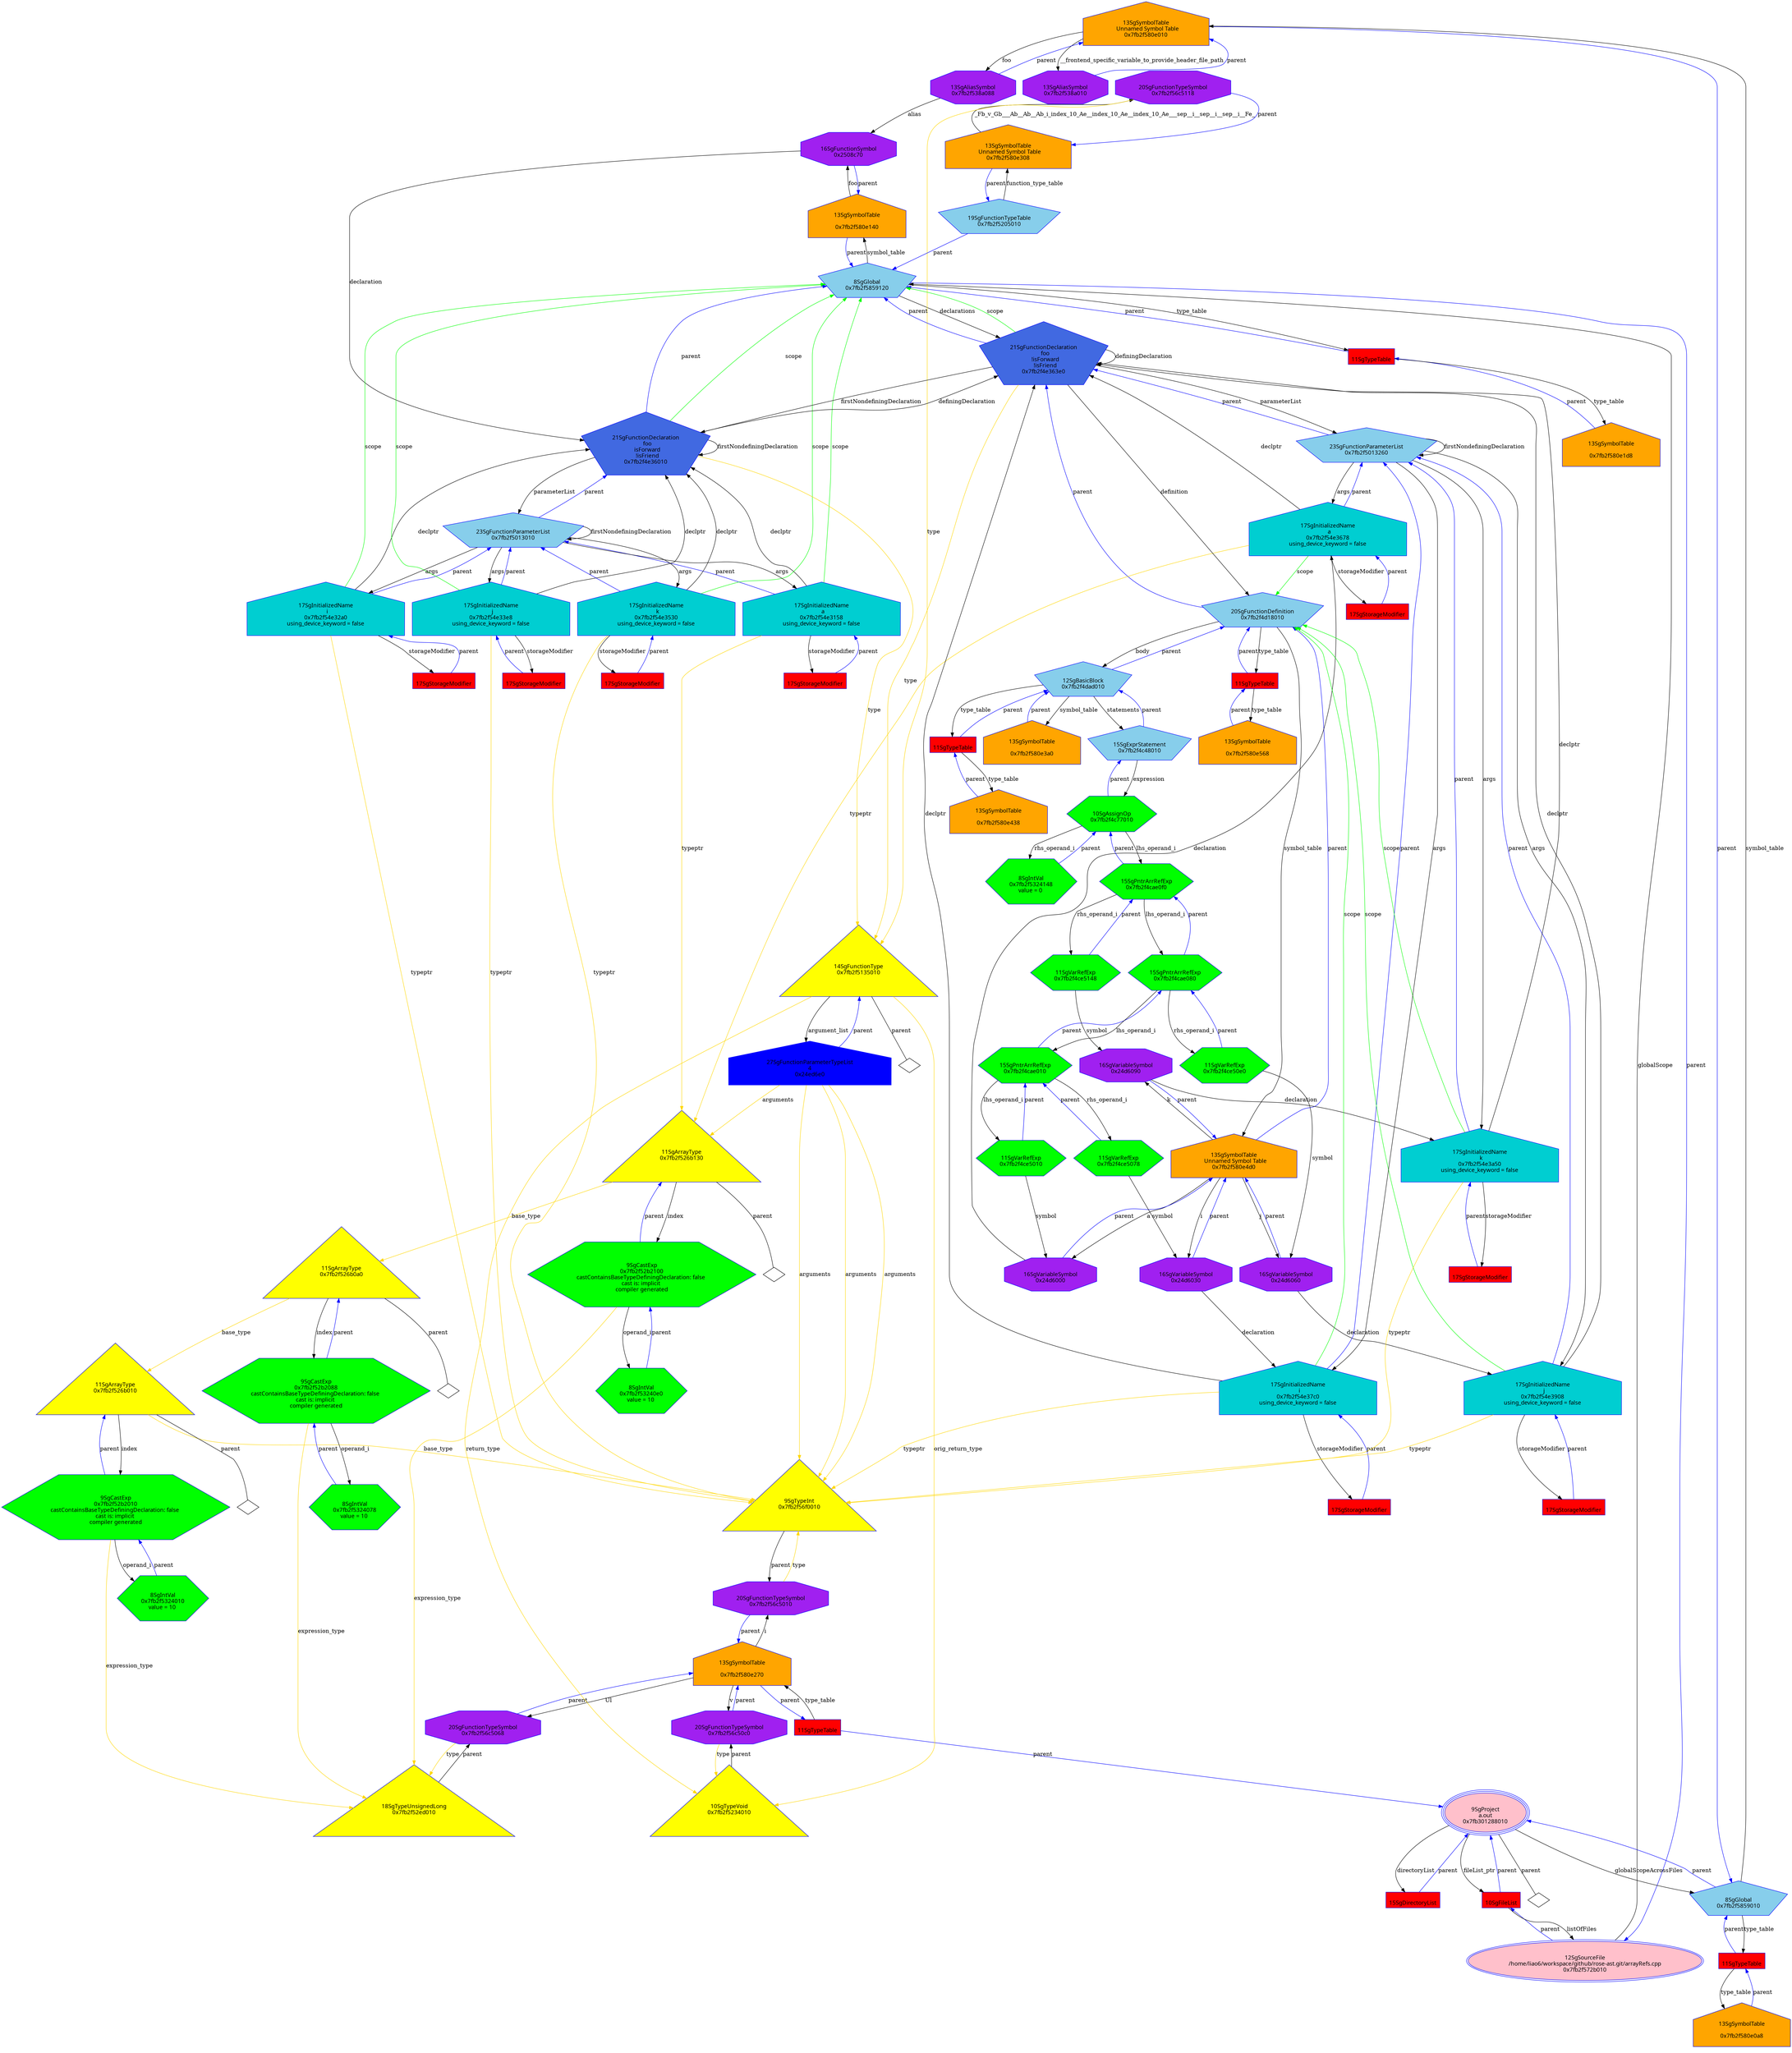 digraph "GarrayRefs.cpp_WholeAST.dot" {
"0x7fb2f580e010"[label="\n13SgSymbolTable\n  Unnamed Symbol Table\n  0x7fb2f580e010  " shape=house,regular=0,URL="\N",tooltip="more info at \N",sides=5,peripheries=1,color="blue",fillcolor=orange,fontname="7x13bold",fontcolor=black,style=filled];
"0x7fb2f580e010" -> "0x7fb2f538a088"[label="foo" dir=forward ];
"0x7fb2f580e010" -> "0x7fb2f538a010"[label="__frontend_specific_variable_to_provide_header_file_path" dir=forward ];
"0x7fb2f580e010" -> "0x7fb2f5859010"[label="parent" color="blue" dir=forward ];
"0x7fb2f580e0a8"[label="\n13SgSymbolTable\n  \n  0x7fb2f580e0a8  " shape=house,regular=0,URL="\N",tooltip="more info at \N",sides=5,peripheries=1,color="blue",fillcolor=orange,fontname="7x13bold",fontcolor=black,style=filled];
"0x7fb2f580e0a8" -> "0x24161e0"[label="parent" color="blue" dir=forward ];
"0x7fb2f580e140"[label="\n13SgSymbolTable\n  \n  0x7fb2f580e140  " shape=house,regular=0,URL="\N",tooltip="more info at \N",sides=5,peripheries=1,color="blue",fillcolor=orange,fontname="7x13bold",fontcolor=black,style=filled];
"0x7fb2f580e140" -> "0x2508c70"[label="foo" dir=forward ];
"0x7fb2f580e140" -> "0x7fb2f5859120"[label="parent" color="blue" dir=forward ];
"0x7fb2f580e1d8"[label="\n13SgSymbolTable\n  \n  0x7fb2f580e1d8  " shape=house,regular=0,URL="\N",tooltip="more info at \N",sides=5,peripheries=1,color="blue",fillcolor=orange,fontname="7x13bold",fontcolor=black,style=filled];
"0x7fb2f580e1d8" -> "0x2416208"[label="parent" color="blue" dir=forward ];
"0x7fb2f580e270"[label="\n13SgSymbolTable\n  \n  0x7fb2f580e270  " shape=house,regular=0,URL="\N",tooltip="more info at \N",sides=5,peripheries=1,color="blue",fillcolor=orange,fontname="7x13bold",fontcolor=black,style=filled];
"0x7fb2f580e270" -> "0x7fb2f56c50c0"[label="v" dir=forward ];
"0x7fb2f580e270" -> "0x7fb2f56c5068"[label="Ul" dir=forward ];
"0x7fb2f580e270" -> "0x7fb2f56c5010"[label="i" dir=forward ];
"0x7fb2f580e270" -> "0x2416230"[label="parent" color="blue" dir=forward ];
"0x7fb2f580e308"[label="\n13SgSymbolTable\n  Unnamed Symbol Table\n  0x7fb2f580e308  " shape=house,regular=0,URL="\N",tooltip="more info at \N",sides=5,peripheries=1,color="blue",fillcolor=orange,fontname="7x13bold",fontcolor=black,style=filled];
"0x7fb2f580e308" -> "0x7fb2f56c5118"[label="_Fb_v_Gb___Ab__Ab__Ab_i_index_10_Ae__index_10_Ae__index_10_Ae___sep__i__sep__i__sep__i__Fe_" dir=forward ];
"0x7fb2f580e308" -> "0x7fb2f5205010"[label="parent" color="blue" dir=forward ];
"0x7fb2f580e3a0"[label="\n13SgSymbolTable\n  \n  0x7fb2f580e3a0  " shape=house,regular=0,URL="\N",tooltip="more info at \N",sides=5,peripheries=1,color="blue",fillcolor=orange,fontname="7x13bold",fontcolor=black,style=filled];
"0x7fb2f580e3a0" -> "0x7fb2f4dad010"[label="parent" color="blue" dir=forward ];
"0x7fb2f580e438"[label="\n13SgSymbolTable\n  \n  0x7fb2f580e438  " shape=house,regular=0,URL="\N",tooltip="more info at \N",sides=5,peripheries=1,color="blue",fillcolor=orange,fontname="7x13bold",fontcolor=black,style=filled];
"0x7fb2f580e438" -> "0x2416258"[label="parent" color="blue" dir=forward ];
"0x7fb2f580e4d0"[label="\n13SgSymbolTable\n  Unnamed Symbol Table\n  0x7fb2f580e4d0  " shape=house,regular=0,URL="\N",tooltip="more info at \N",sides=5,peripheries=1,color="blue",fillcolor=orange,fontname="7x13bold",fontcolor=black,style=filled];
"0x7fb2f580e4d0" -> "0x24d6090"[label="k" dir=forward ];
"0x7fb2f580e4d0" -> "0x24d6060"[label="j" dir=forward ];
"0x7fb2f580e4d0" -> "0x24d6030"[label="i" dir=forward ];
"0x7fb2f580e4d0" -> "0x24d6000"[label="a" dir=forward ];
"0x7fb2f580e4d0" -> "0x7fb2f4d18010"[label="parent" color="blue" dir=forward ];
"0x7fb2f580e568"[label="\n13SgSymbolTable\n  \n  0x7fb2f580e568  " shape=house,regular=0,URL="\N",tooltip="more info at \N",sides=5,peripheries=1,color="blue",fillcolor=orange,fontname="7x13bold",fontcolor=black,style=filled];
"0x7fb2f580e568" -> "0x2416280"[label="parent" color="blue" dir=forward ];
"0x24c2768"[label="\n17SgStorageModifier" shape=polygon,regular=0,URL="\N",tooltip="more info at \N",sides=4,peripheries=1,color="blue",fillcolor=red,fontname="7x13bold",fontcolor=black,style=filled];
"0x24c2768" -> "0x7fb2f54e3158"[label="parent" color="blue" dir=forward ];
"0x24c2790"[label="\n17SgStorageModifier" shape=polygon,regular=0,URL="\N",tooltip="more info at \N",sides=4,peripheries=1,color="blue",fillcolor=red,fontname="7x13bold",fontcolor=black,style=filled];
"0x24c2790" -> "0x7fb2f54e32a0"[label="parent" color="blue" dir=forward ];
"0x24c27b8"[label="\n17SgStorageModifier" shape=polygon,regular=0,URL="\N",tooltip="more info at \N",sides=4,peripheries=1,color="blue",fillcolor=red,fontname="7x13bold",fontcolor=black,style=filled];
"0x24c27b8" -> "0x7fb2f54e33e8"[label="parent" color="blue" dir=forward ];
"0x24c27e0"[label="\n17SgStorageModifier" shape=polygon,regular=0,URL="\N",tooltip="more info at \N",sides=4,peripheries=1,color="blue",fillcolor=red,fontname="7x13bold",fontcolor=black,style=filled];
"0x24c27e0" -> "0x7fb2f54e3530"[label="parent" color="blue" dir=forward ];
"0x24c2808"[label="\n17SgStorageModifier" shape=polygon,regular=0,URL="\N",tooltip="more info at \N",sides=4,peripheries=1,color="blue",fillcolor=red,fontname="7x13bold",fontcolor=black,style=filled];
"0x24c2808" -> "0x7fb2f54e3678"[label="parent" color="blue" dir=forward ];
"0x24c2830"[label="\n17SgStorageModifier" shape=polygon,regular=0,URL="\N",tooltip="more info at \N",sides=4,peripheries=1,color="blue",fillcolor=red,fontname="7x13bold",fontcolor=black,style=filled];
"0x24c2830" -> "0x7fb2f54e37c0"[label="parent" color="blue" dir=forward ];
"0x24c2858"[label="\n17SgStorageModifier" shape=polygon,regular=0,URL="\N",tooltip="more info at \N",sides=4,peripheries=1,color="blue",fillcolor=red,fontname="7x13bold",fontcolor=black,style=filled];
"0x24c2858" -> "0x7fb2f54e3908"[label="parent" color="blue" dir=forward ];
"0x24c2880"[label="\n17SgStorageModifier" shape=polygon,regular=0,URL="\N",tooltip="more info at \N",sides=4,peripheries=1,color="blue",fillcolor=red,fontname="7x13bold",fontcolor=black,style=filled];
"0x24c2880" -> "0x7fb2f54e3a50"[label="parent" color="blue" dir=forward ];
"0x7fb2f572b010"[label="\n12SgSourceFile\n  /home/liao6/workspace/github/rose-ast.git/arrayRefs.cpp  \n  0x7fb2f572b010  " shape=ellipse,regular=0,URL="\N",tooltip="more info at \N",sides=5,peripheries=2,color="blue",fillcolor=pink,fontname="7x13bold",fontcolor=black,style=filled];
"0x7fb2f572b010" -> "0x7fb2f5859120"[label="globalScope" dir=forward ];
"0x7fb2f572b010" -> "0x23db840"[label="parent" color="blue" dir=forward ];
"0x23db840"[label="\n10SgFileList" shape=polygon,regular=0,URL="\N",tooltip="more info at \N",sides=4,peripheries=1,color="blue",fillcolor=red,fontname="7x13bold",fontcolor=black,style=filled];
"0x23db840" -> "0x7fb2f572b010"[label="listOfFiles" dir=forward ];
"0x23db840" -> "0x7fb301288010"[label="parent" color="blue" dir=forward ];
"0x23fac50"[label="\n15SgDirectoryList" shape=polygon,regular=0,URL="\N",tooltip="more info at \N",sides=4,peripheries=1,color="blue",fillcolor=red,fontname="7x13bold",fontcolor=black,style=filled];
"0x23fac50" -> "0x7fb301288010"[label="parent" color="blue" dir=forward ];
"0x7fb301288010"[label="\n9SgProject\n  a.out  \n  0x7fb301288010  " shape=ellipse,regular=0,URL="\N",tooltip="more info at \N",sides=5,peripheries=3,color="blue",fillcolor=pink,fontname="7x13bold",fontcolor=black,style=filled];
"0x7fb301288010" -> "0x23db840"[label="fileList_ptr" dir=forward ];
"0x7fb301288010" -> "0x23fac50"[label="directoryList" dir=forward ];
"0x7fb301288010" -> "0x7fb2f5859010"[label="globalScopeAcrossFiles" dir=forward ];
"0x7fb301288010" -> "0x7fb301288010__parent__null"[label="parent" dir=none ];
"0x7fb301288010__parent__null"[label="" shape=diamond ];
"0x24ed6e0"[label="\n27SgFunctionParameterTypeList\n  4  \n  0x24ed6e0  " shape=house,regular=0,URL="\N",tooltip="more info at \N",sides=5,peripheries=1,color="blue",fillcolor=blue,fontname="7x13bold",fontcolor=black,style=filled];
"0x24ed6e0" -> "0x7fb2f526b130"[label="arguments" color="gold1" dir=forward ];
"0x24ed6e0" -> "0x7fb2f56f0010"[label="arguments" color="gold1" dir=forward ];
"0x24ed6e0" -> "0x7fb2f56f0010"[label="arguments" color="gold1" dir=forward ];
"0x24ed6e0" -> "0x7fb2f56f0010"[label="arguments" color="gold1" dir=forward ];
"0x24ed6e0" -> "0x7fb2f5135010"[label="parent" color="blue" dir=forward ];
"0x24161e0"[label="\n11SgTypeTable" shape=polygon,regular=0,URL="\N",tooltip="more info at \N",sides=4,peripheries=1,color="blue",fillcolor=red,fontname="7x13bold",fontcolor=black,style=filled];
"0x24161e0" -> "0x7fb2f580e0a8"[label="type_table" dir=forward ];
"0x24161e0" -> "0x7fb2f5859010"[label="parent" color="blue" dir=forward ];
"0x2416208"[label="\n11SgTypeTable" shape=polygon,regular=0,URL="\N",tooltip="more info at \N",sides=4,peripheries=1,color="blue",fillcolor=red,fontname="7x13bold",fontcolor=black,style=filled];
"0x2416208" -> "0x7fb2f580e1d8"[label="type_table" dir=forward ];
"0x2416208" -> "0x7fb2f5859120"[label="parent" color="blue" dir=forward ];
"0x2416230"[label="\n11SgTypeTable" shape=polygon,regular=0,URL="\N",tooltip="more info at \N",sides=4,peripheries=1,color="blue",fillcolor=red,fontname="7x13bold",fontcolor=black,style=filled];
"0x2416230" -> "0x7fb2f580e270"[label="type_table" dir=forward ];
"0x2416230" -> "0x7fb301288010"[label="parent" color="blue" dir=forward ];
"0x2416258"[label="\n11SgTypeTable" shape=polygon,regular=0,URL="\N",tooltip="more info at \N",sides=4,peripheries=1,color="blue",fillcolor=red,fontname="7x13bold",fontcolor=black,style=filled];
"0x2416258" -> "0x7fb2f580e438"[label="type_table" dir=forward ];
"0x2416258" -> "0x7fb2f4dad010"[label="parent" color="blue" dir=forward ];
"0x2416280"[label="\n11SgTypeTable" shape=polygon,regular=0,URL="\N",tooltip="more info at \N",sides=4,peripheries=1,color="blue",fillcolor=red,fontname="7x13bold",fontcolor=black,style=filled];
"0x2416280" -> "0x7fb2f580e568"[label="type_table" dir=forward ];
"0x2416280" -> "0x7fb2f4d18010"[label="parent" color="blue" dir=forward ];
"0x7fb2f56f0010"[label="\n9SgTypeInt\n  0x7fb2f56f0010  \n   \n   " shape=polygon,regular=0,URL="\N",tooltip="more info at \N",sides=3,peripheries=1,color="blue",fillcolor=yellow,fontname="7x13bold",fontcolor=black,style=filled];
"0x7fb2f56f0010" -> "0x7fb2f56c5010"[label="parent" dir=forward ];
"0x7fb2f52ed010"[label="\n18SgTypeUnsignedLong\n  0x7fb2f52ed010  \n   \n   " shape=polygon,regular=0,URL="\N",tooltip="more info at \N",sides=3,peripheries=1,color="blue",fillcolor=yellow,fontname="7x13bold",fontcolor=black,style=filled];
"0x7fb2f52ed010" -> "0x7fb2f56c5068"[label="parent" dir=forward ];
"0x7fb2f5234010"[label="\n10SgTypeVoid\n  0x7fb2f5234010  \n   \n   " shape=polygon,regular=0,URL="\N",tooltip="more info at \N",sides=3,peripheries=1,color="blue",fillcolor=yellow,fontname="7x13bold",fontcolor=black,style=filled];
"0x7fb2f5234010" -> "0x7fb2f56c50c0"[label="parent" dir=forward ];
"0x7fb2f526b010"[label="\n11SgArrayType\n  0x7fb2f526b010  \n   \n   " shape=polygon,regular=0,URL="\N",tooltip="more info at \N",sides=3,peripheries=1,color="blue",fillcolor=yellow,fontname="7x13bold",fontcolor=black,style=filled];
"0x7fb2f526b010" -> "0x7fb2f56f0010"[label="base_type" color="gold1" dir=forward ];
"0x7fb2f526b010" -> "0x7fb2f52b2010"[label="index" dir=forward ];
"0x7fb2f526b010" -> "0x7fb2f526b010__parent__null"[label="parent" dir=none ];
"0x7fb2f526b010__parent__null"[label="" shape=diamond ];
"0x7fb2f526b0a0"[label="\n11SgArrayType\n  0x7fb2f526b0a0  \n   \n   " shape=polygon,regular=0,URL="\N",tooltip="more info at \N",sides=3,peripheries=1,color="blue",fillcolor=yellow,fontname="7x13bold",fontcolor=black,style=filled];
"0x7fb2f526b0a0" -> "0x7fb2f526b010"[label="base_type" color="gold1" dir=forward ];
"0x7fb2f526b0a0" -> "0x7fb2f52b2088"[label="index" dir=forward ];
"0x7fb2f526b0a0" -> "0x7fb2f526b0a0__parent__null"[label="parent" dir=none ];
"0x7fb2f526b0a0__parent__null"[label="" shape=diamond ];
"0x7fb2f526b130"[label="\n11SgArrayType\n  0x7fb2f526b130  \n   \n   " shape=polygon,regular=0,URL="\N",tooltip="more info at \N",sides=3,peripheries=1,color="blue",fillcolor=yellow,fontname="7x13bold",fontcolor=black,style=filled];
"0x7fb2f526b130" -> "0x7fb2f526b0a0"[label="base_type" color="gold1" dir=forward ];
"0x7fb2f526b130" -> "0x7fb2f52b2100"[label="index" dir=forward ];
"0x7fb2f526b130" -> "0x7fb2f526b130__parent__null"[label="parent" dir=none ];
"0x7fb2f526b130__parent__null"[label="" shape=diamond ];
"0x7fb2f5135010"[label="\n14SgFunctionType\n  0x7fb2f5135010  \n   \n   " shape=polygon,regular=0,URL="\N",tooltip="more info at \N",sides=3,peripheries=1,color="blue",fillcolor=yellow,fontname="7x13bold",fontcolor=black,style=filled];
"0x7fb2f5135010" -> "0x7fb2f5234010"[label="return_type" color="gold1" dir=forward ];
"0x7fb2f5135010" -> "0x7fb2f5234010"[label="orig_return_type" color="gold1" dir=forward ];
"0x7fb2f5135010" -> "0x24ed6e0"[label="argument_list" dir=forward ];
"0x7fb2f5135010" -> "0x7fb2f5135010__parent__null"[label="parent" dir=none ];
"0x7fb2f5135010__parent__null"[label="" shape=diamond ];
"0x7fb2f5013010"[label="\n23SgFunctionParameterList\n  0x7fb2f5013010  " shape=polygon,regular=0,URL="\N",tooltip="more info at \N",sides=5,peripheries=1,color="blue",fillcolor=skyblue,fontname="7x13bold",fontcolor=black,style=filled];
"0x7fb2f5013010" -> "0x7fb2f54e3158"[label="args" dir=forward ];
"0x7fb2f5013010" -> "0x7fb2f54e32a0"[label="args" dir=forward ];
"0x7fb2f5013010" -> "0x7fb2f54e33e8"[label="args" dir=forward ];
"0x7fb2f5013010" -> "0x7fb2f54e3530"[label="args" dir=forward ];
"0x7fb2f5013010" -> "0x7fb2f5013010"[label="firstNondefiningDeclaration" dir=forward ];
"0x7fb2f5013010" -> "0x7fb2f4e36010"[label="parent" color="blue" dir=forward ];
"0x7fb2f5013260"[label="\n23SgFunctionParameterList\n  0x7fb2f5013260  " shape=polygon,regular=0,URL="\N",tooltip="more info at \N",sides=5,peripheries=1,color="blue",fillcolor=skyblue,fontname="7x13bold",fontcolor=black,style=filled];
"0x7fb2f5013260" -> "0x7fb2f54e3678"[label="args" dir=forward ];
"0x7fb2f5013260" -> "0x7fb2f54e37c0"[label="args" dir=forward ];
"0x7fb2f5013260" -> "0x7fb2f54e3908"[label="args" dir=forward ];
"0x7fb2f5013260" -> "0x7fb2f54e3a50"[label="args" dir=forward ];
"0x7fb2f5013260" -> "0x7fb2f5013260"[label="firstNondefiningDeclaration" dir=forward ];
"0x7fb2f5013260" -> "0x7fb2f4e363e0"[label="parent" color="blue" dir=forward ];
"0x7fb2f4dad010"[label="\n12SgBasicBlock\n  0x7fb2f4dad010  " shape=polygon,regular=0,URL="\N",tooltip="more info at \N",sides=5,peripheries=1,color="blue",fillcolor=skyblue,fontname="7x13bold",fontcolor=black,style=filled];
"0x7fb2f4dad010" -> "0x7fb2f4c48010"[label="statements" dir=forward ];
"0x7fb2f4dad010" -> "0x7fb2f580e3a0"[label="symbol_table" dir=forward ];
"0x7fb2f4dad010" -> "0x2416258"[label="type_table" dir=forward ];
"0x7fb2f4dad010" -> "0x7fb2f4d18010"[label="parent" color="blue" dir=forward ];
"0x7fb2f5859010"[label="\n8SgGlobal\n  0x7fb2f5859010  " shape=polygon,regular=0,URL="\N",tooltip="more info at \N",sides=5,peripheries=1,color="blue",fillcolor=skyblue,fontname="7x13bold",fontcolor=black,style=filled];
"0x7fb2f5859010" -> "0x7fb2f580e010"[label="symbol_table" dir=forward ];
"0x7fb2f5859010" -> "0x24161e0"[label="type_table" dir=forward ];
"0x7fb2f5859010" -> "0x7fb301288010"[label="parent" color="blue" dir=forward ];
"0x7fb2f5859120"[label="\n8SgGlobal\n  0x7fb2f5859120  " shape=polygon,regular=0,URL="\N",tooltip="more info at \N",sides=5,peripheries=1,color="blue",fillcolor=skyblue,fontname="7x13bold",fontcolor=black,style=filled];
"0x7fb2f5859120" -> "0x7fb2f4e363e0"[label="declarations" dir=forward ];
"0x7fb2f5859120" -> "0x7fb2f580e140"[label="symbol_table" dir=forward ];
"0x7fb2f5859120" -> "0x2416208"[label="type_table" dir=forward ];
"0x7fb2f5859120" -> "0x7fb2f572b010"[label="parent" color="blue" dir=forward ];
"0x7fb2f5205010"[label="\n19SgFunctionTypeTable\n  0x7fb2f5205010  " shape=polygon,regular=0,URL="\N",tooltip="more info at \N",sides=5,peripheries=1,color="blue",fillcolor=skyblue,fontname="7x13bold",fontcolor=black,style=filled];
"0x7fb2f5205010" -> "0x7fb2f580e308"[label="function_type_table" dir=forward ];
"0x7fb2f5205010" -> "0x7fb2f5859120"[label="parent" color="blue" dir=forward ];
"0x7fb2f4c48010"[label="\n15SgExprStatement\n  0x7fb2f4c48010  " shape=polygon,regular=0,URL="\N",tooltip="more info at \N",sides=5,peripheries=1,color="blue",fillcolor=skyblue,fontname="7x13bold",fontcolor=black,style=filled];
"0x7fb2f4c48010" -> "0x7fb2f4c77010"[label="expression" dir=forward ];
"0x7fb2f4c48010" -> "0x7fb2f4dad010"[label="parent" color="blue" dir=forward ];
"0x7fb2f4d18010"[label="\n20SgFunctionDefinition\n  0x7fb2f4d18010  " shape=polygon,regular=0,URL="\N",tooltip="more info at \N",sides=5,peripheries=1,color="blue",fillcolor=skyblue,fontname="7x13bold",fontcolor=black,style=filled];
"0x7fb2f4d18010" -> "0x7fb2f4dad010"[label="body" dir=forward ];
"0x7fb2f4d18010" -> "0x7fb2f580e4d0"[label="symbol_table" dir=forward ];
"0x7fb2f4d18010" -> "0x2416280"[label="type_table" dir=forward ];
"0x7fb2f4d18010" -> "0x7fb2f4e363e0"[label="parent" color="blue" dir=forward ];
"0x7fb2f4e36010"[label="\n21SgFunctionDeclaration\n  foo\n  isForward\n  !isFriend\n  0x7fb2f4e36010  " shape=polygon,regular=0,URL="\N",tooltip="more info at \N",sides=5,peripheries=1,color="blue",fillcolor=royalblue,fontname="7x13bold",fontcolor=black,style=filled];
"0x7fb2f4e36010" -> "0x7fb2f5013010"[label="parameterList" dir=forward ];
"0x7fb2f4e36010" -> "0x7fb2f5135010"[label="type" color="gold1" dir=forward ];
"0x7fb2f4e36010" -> "0x7fb2f5859120"[label="scope" color="green" dir=forward ];
"0x7fb2f4e36010" -> "0x7fb2f4e363e0"[label="definingDeclaration" dir=forward ];
"0x7fb2f4e36010" -> "0x7fb2f4e36010"[label="firstNondefiningDeclaration" dir=forward ];
"0x7fb2f4e36010" -> "0x7fb2f5859120"[label="parent" color="blue" dir=forward ];
"0x7fb2f4e363e0"[label="\n21SgFunctionDeclaration\n  foo\n  !isForward\n  !isFriend\n  0x7fb2f4e363e0  " shape=polygon,regular=0,URL="\N",tooltip="more info at \N",sides=5,peripheries=1,color="blue",fillcolor=royalblue,fontname="7x13bold",fontcolor=black,style=filled];
"0x7fb2f4e363e0" -> "0x7fb2f5013260"[label="parameterList" dir=forward ];
"0x7fb2f4e363e0" -> "0x7fb2f5135010"[label="type" color="gold1" dir=forward ];
"0x7fb2f4e363e0" -> "0x7fb2f4d18010"[label="definition" dir=forward ];
"0x7fb2f4e363e0" -> "0x7fb2f5859120"[label="scope" color="green" dir=forward ];
"0x7fb2f4e363e0" -> "0x7fb2f4e363e0"[label="definingDeclaration" dir=forward ];
"0x7fb2f4e363e0" -> "0x7fb2f4e36010"[label="firstNondefiningDeclaration" dir=forward ];
"0x7fb2f4e363e0" -> "0x7fb2f5859120"[label="parent" color="blue" dir=forward ];
"0x7fb2f4ce5010"[label="\n11SgVarRefExp\n  0x7fb2f4ce5010  " shape=polygon,regular=0,URL="\N",tooltip="more info at \N",sides=6,peripheries=1,color="blue",fillcolor=green,fontname="7x13bold",fontcolor=black,style=filled];
"0x7fb2f4ce5010" -> "0x24d6000"[label="symbol" dir=forward ];
"0x7fb2f4ce5010" -> "0x7fb2f4cae010"[label="parent" color="blue" dir=forward ];
"0x7fb2f4ce5078"[label="\n11SgVarRefExp\n  0x7fb2f4ce5078  " shape=polygon,regular=0,URL="\N",tooltip="more info at \N",sides=6,peripheries=1,color="blue",fillcolor=green,fontname="7x13bold",fontcolor=black,style=filled];
"0x7fb2f4ce5078" -> "0x24d6030"[label="symbol" dir=forward ];
"0x7fb2f4ce5078" -> "0x7fb2f4cae010"[label="parent" color="blue" dir=forward ];
"0x7fb2f4ce50e0"[label="\n11SgVarRefExp\n  0x7fb2f4ce50e0  " shape=polygon,regular=0,URL="\N",tooltip="more info at \N",sides=6,peripheries=1,color="blue",fillcolor=green,fontname="7x13bold",fontcolor=black,style=filled];
"0x7fb2f4ce50e0" -> "0x24d6060"[label="symbol" dir=forward ];
"0x7fb2f4ce50e0" -> "0x7fb2f4cae080"[label="parent" color="blue" dir=forward ];
"0x7fb2f4ce5148"[label="\n11SgVarRefExp\n  0x7fb2f4ce5148  " shape=polygon,regular=0,URL="\N",tooltip="more info at \N",sides=6,peripheries=1,color="blue",fillcolor=green,fontname="7x13bold",fontcolor=black,style=filled];
"0x7fb2f4ce5148" -> "0x24d6090"[label="symbol" dir=forward ];
"0x7fb2f4ce5148" -> "0x7fb2f4cae0f0"[label="parent" color="blue" dir=forward ];
"0x7fb2f52b2010"[label="\n9SgCastExp\n  0x7fb2f52b2010  \n castContainsBaseTypeDefiningDeclaration: false  \n cast is: implicit  \n compiler generated " shape=polygon,regular=0,URL="\N",tooltip="more info at \N",sides=6,peripheries=1,color="blue",fillcolor=green,fontname="7x13bold",fontcolor=black,style=filled];
"0x7fb2f52b2010" -> "0x7fb2f5324010"[label="operand_i" dir=forward ];
"0x7fb2f52b2010" -> "0x7fb2f52ed010"[label="expression_type" color="gold1" dir=forward ];
"0x7fb2f52b2010" -> "0x7fb2f526b010"[label="parent" color="blue" dir=forward ];
"0x7fb2f52b2088"[label="\n9SgCastExp\n  0x7fb2f52b2088  \n castContainsBaseTypeDefiningDeclaration: false  \n cast is: implicit  \n compiler generated " shape=polygon,regular=0,URL="\N",tooltip="more info at \N",sides=6,peripheries=1,color="blue",fillcolor=green,fontname="7x13bold",fontcolor=black,style=filled];
"0x7fb2f52b2088" -> "0x7fb2f5324078"[label="operand_i" dir=forward ];
"0x7fb2f52b2088" -> "0x7fb2f52ed010"[label="expression_type" color="gold1" dir=forward ];
"0x7fb2f52b2088" -> "0x7fb2f526b0a0"[label="parent" color="blue" dir=forward ];
"0x7fb2f52b2100"[label="\n9SgCastExp\n  0x7fb2f52b2100  \n castContainsBaseTypeDefiningDeclaration: false  \n cast is: implicit  \n compiler generated " shape=polygon,regular=0,URL="\N",tooltip="more info at \N",sides=6,peripheries=1,color="blue",fillcolor=green,fontname="7x13bold",fontcolor=black,style=filled];
"0x7fb2f52b2100" -> "0x7fb2f53240e0"[label="operand_i" dir=forward ];
"0x7fb2f52b2100" -> "0x7fb2f52ed010"[label="expression_type" color="gold1" dir=forward ];
"0x7fb2f52b2100" -> "0x7fb2f526b130"[label="parent" color="blue" dir=forward ];
"0x7fb2f4cae010"[label="\n15SgPntrArrRefExp\n  0x7fb2f4cae010  " shape=polygon,regular=0,URL="\N",tooltip="more info at \N",sides=6,peripheries=1,color="blue",fillcolor=green,fontname="7x13bold",fontcolor=black,style=filled];
"0x7fb2f4cae010" -> "0x7fb2f4ce5010"[label="lhs_operand_i" dir=forward ];
"0x7fb2f4cae010" -> "0x7fb2f4ce5078"[label="rhs_operand_i" dir=forward ];
"0x7fb2f4cae010" -> "0x7fb2f4cae080"[label="parent" color="blue" dir=forward ];
"0x7fb2f4cae080"[label="\n15SgPntrArrRefExp\n  0x7fb2f4cae080  " shape=polygon,regular=0,URL="\N",tooltip="more info at \N",sides=6,peripheries=1,color="blue",fillcolor=green,fontname="7x13bold",fontcolor=black,style=filled];
"0x7fb2f4cae080" -> "0x7fb2f4cae010"[label="lhs_operand_i" dir=forward ];
"0x7fb2f4cae080" -> "0x7fb2f4ce50e0"[label="rhs_operand_i" dir=forward ];
"0x7fb2f4cae080" -> "0x7fb2f4cae0f0"[label="parent" color="blue" dir=forward ];
"0x7fb2f4cae0f0"[label="\n15SgPntrArrRefExp\n  0x7fb2f4cae0f0  " shape=polygon,regular=0,URL="\N",tooltip="more info at \N",sides=6,peripheries=1,color="blue",fillcolor=green,fontname="7x13bold",fontcolor=black,style=filled];
"0x7fb2f4cae0f0" -> "0x7fb2f4cae080"[label="lhs_operand_i" dir=forward ];
"0x7fb2f4cae0f0" -> "0x7fb2f4ce5148"[label="rhs_operand_i" dir=forward ];
"0x7fb2f4cae0f0" -> "0x7fb2f4c77010"[label="parent" color="blue" dir=forward ];
"0x7fb2f4c77010"[label="\n10SgAssignOp\n  0x7fb2f4c77010  " shape=polygon,regular=0,URL="\N",tooltip="more info at \N",sides=6,peripheries=1,color="blue",fillcolor=green,fontname="7x13bold",fontcolor=black,style=filled];
"0x7fb2f4c77010" -> "0x7fb2f4cae0f0"[label="lhs_operand_i" dir=forward ];
"0x7fb2f4c77010" -> "0x7fb2f5324148"[label="rhs_operand_i" dir=forward ];
"0x7fb2f4c77010" -> "0x7fb2f4c48010"[label="parent" color="blue" dir=forward ];
"0x7fb2f5324010"[label="\n8SgIntVal\n  0x7fb2f5324010  \n value = 10  " shape=polygon,regular=0,URL="\N",tooltip="more info at \N",sides=6,peripheries=1,color="blue",fillcolor=green,fontname="7x13bold",fontcolor=black,style=filled];
"0x7fb2f5324010" -> "0x7fb2f52b2010"[label="parent" color="blue" dir=forward ];
"0x7fb2f5324078"[label="\n8SgIntVal\n  0x7fb2f5324078  \n value = 10  " shape=polygon,regular=0,URL="\N",tooltip="more info at \N",sides=6,peripheries=1,color="blue",fillcolor=green,fontname="7x13bold",fontcolor=black,style=filled];
"0x7fb2f5324078" -> "0x7fb2f52b2088"[label="parent" color="blue" dir=forward ];
"0x7fb2f53240e0"[label="\n8SgIntVal\n  0x7fb2f53240e0  \n value = 10  " shape=polygon,regular=0,URL="\N",tooltip="more info at \N",sides=6,peripheries=1,color="blue",fillcolor=green,fontname="7x13bold",fontcolor=black,style=filled];
"0x7fb2f53240e0" -> "0x7fb2f52b2100"[label="parent" color="blue" dir=forward ];
"0x7fb2f5324148"[label="\n8SgIntVal\n  0x7fb2f5324148  \n value = 0  " shape=polygon,regular=0,URL="\N",tooltip="more info at \N",sides=6,peripheries=1,color="blue",fillcolor=green,fontname="7x13bold",fontcolor=black,style=filled];
"0x7fb2f5324148" -> "0x7fb2f4c77010"[label="parent" color="blue" dir=forward ];
"0x24d6000"[label="\n16SgVariableSymbol\n  0x24d6000  " shape=polygon,regular=0,URL="\N",tooltip="more info at \N",sides=8,peripheries=1,color="blue",fillcolor=purple,fontname="7x13bold",fontcolor=black,style=filled];
"0x24d6000" -> "0x7fb2f54e3678"[label="declaration" dir=forward ];
"0x24d6000" -> "0x7fb2f580e4d0"[label="parent" color="blue" dir=forward ];
"0x24d6030"[label="\n16SgVariableSymbol\n  0x24d6030  " shape=polygon,regular=0,URL="\N",tooltip="more info at \N",sides=8,peripheries=1,color="blue",fillcolor=purple,fontname="7x13bold",fontcolor=black,style=filled];
"0x24d6030" -> "0x7fb2f54e37c0"[label="declaration" dir=forward ];
"0x24d6030" -> "0x7fb2f580e4d0"[label="parent" color="blue" dir=forward ];
"0x24d6060"[label="\n16SgVariableSymbol\n  0x24d6060  " shape=polygon,regular=0,URL="\N",tooltip="more info at \N",sides=8,peripheries=1,color="blue",fillcolor=purple,fontname="7x13bold",fontcolor=black,style=filled];
"0x24d6060" -> "0x7fb2f54e3908"[label="declaration" dir=forward ];
"0x24d6060" -> "0x7fb2f580e4d0"[label="parent" color="blue" dir=forward ];
"0x24d6090"[label="\n16SgVariableSymbol\n  0x24d6090  " shape=polygon,regular=0,URL="\N",tooltip="more info at \N",sides=8,peripheries=1,color="blue",fillcolor=purple,fontname="7x13bold",fontcolor=black,style=filled];
"0x24d6090" -> "0x7fb2f54e3a50"[label="declaration" dir=forward ];
"0x24d6090" -> "0x7fb2f580e4d0"[label="parent" color="blue" dir=forward ];
"0x7fb2f56c5010"[label="\n20SgFunctionTypeSymbol\n  0x7fb2f56c5010  " shape=polygon,regular=0,URL="\N",tooltip="more info at \N",sides=8,peripheries=1,color="blue",fillcolor=purple,fontname="7x13bold",fontcolor=black,style=filled];
"0x7fb2f56c5010" -> "0x7fb2f56f0010"[label="type" color="gold1" dir=forward ];
"0x7fb2f56c5010" -> "0x7fb2f580e270"[label="parent" color="blue" dir=forward ];
"0x7fb2f56c5068"[label="\n20SgFunctionTypeSymbol\n  0x7fb2f56c5068  " shape=polygon,regular=0,URL="\N",tooltip="more info at \N",sides=8,peripheries=1,color="blue",fillcolor=purple,fontname="7x13bold",fontcolor=black,style=filled];
"0x7fb2f56c5068" -> "0x7fb2f52ed010"[label="type" color="gold1" dir=forward ];
"0x7fb2f56c5068" -> "0x7fb2f580e270"[label="parent" color="blue" dir=forward ];
"0x7fb2f56c50c0"[label="\n20SgFunctionTypeSymbol\n  0x7fb2f56c50c0  " shape=polygon,regular=0,URL="\N",tooltip="more info at \N",sides=8,peripheries=1,color="blue",fillcolor=purple,fontname="7x13bold",fontcolor=black,style=filled];
"0x7fb2f56c50c0" -> "0x7fb2f5234010"[label="type" color="gold1" dir=forward ];
"0x7fb2f56c50c0" -> "0x7fb2f580e270"[label="parent" color="blue" dir=forward ];
"0x7fb2f56c5118"[label="\n20SgFunctionTypeSymbol\n  0x7fb2f56c5118  " shape=polygon,regular=0,URL="\N",tooltip="more info at \N",sides=8,peripheries=1,color="blue",fillcolor=purple,fontname="7x13bold",fontcolor=black,style=filled];
"0x7fb2f56c5118" -> "0x7fb2f5135010"[label="type" color="gold1" dir=forward ];
"0x7fb2f56c5118" -> "0x7fb2f580e308"[label="parent" color="blue" dir=forward ];
"0x2508c70"[label="\n16SgFunctionSymbol\n  0x2508c70  " shape=polygon,regular=0,URL="\N",tooltip="more info at \N",sides=8,peripheries=1,color="blue",fillcolor=purple,fontname="7x13bold",fontcolor=black,style=filled];
"0x2508c70" -> "0x7fb2f4e36010"[label="declaration" dir=forward ];
"0x2508c70" -> "0x7fb2f580e140"[label="parent" color="blue" dir=forward ];
"0x7fb2f538a010"[label="\n13SgAliasSymbol\n  0x7fb2f538a010  " shape=polygon,regular=0,URL="\N",tooltip="more info at \N",sides=8,peripheries=1,color="blue",fillcolor=purple,fontname="7x13bold",fontcolor=black,style=filled];
"0x7fb2f538a010" -> "0x7fb2f580e010"[label="parent" color="blue" dir=forward ];
"0x7fb2f538a088"[label="\n13SgAliasSymbol\n  0x7fb2f538a088  " shape=polygon,regular=0,URL="\N",tooltip="more info at \N",sides=8,peripheries=1,color="blue",fillcolor=purple,fontname="7x13bold",fontcolor=black,style=filled];
"0x7fb2f538a088" -> "0x2508c70"[label="alias" dir=forward ];
"0x7fb2f538a088" -> "0x7fb2f580e010"[label="parent" color="blue" dir=forward ];
"0x7fb2f54e3158"[label="\n17SgInitializedName\n  a\n  0x7fb2f54e3158  \n  using_device_keyword = false  " shape=house,regular=0,URL="\N",tooltip="more info at \N",sides=5,peripheries=1,color="blue",fillcolor=darkturquoise,fontname="7x13bold",fontcolor=black,style=filled];
"0x7fb2f54e3158" -> "0x7fb2f526b130"[label="typeptr" color="gold1" dir=forward ];
"0x7fb2f54e3158" -> "0x7fb2f4e36010"[label="declptr" dir=forward ];
"0x7fb2f54e3158" -> "0x24c2768"[label="storageModifier" dir=forward ];
"0x7fb2f54e3158" -> "0x7fb2f5859120"[label="scope" color="green" dir=forward ];
"0x7fb2f54e3158" -> "0x7fb2f5013010"[label="parent" color="blue" dir=forward ];
"0x7fb2f54e32a0"[label="\n17SgInitializedName\n  i\n  0x7fb2f54e32a0  \n  using_device_keyword = false  " shape=house,regular=0,URL="\N",tooltip="more info at \N",sides=5,peripheries=1,color="blue",fillcolor=darkturquoise,fontname="7x13bold",fontcolor=black,style=filled];
"0x7fb2f54e32a0" -> "0x7fb2f56f0010"[label="typeptr" color="gold1" dir=forward ];
"0x7fb2f54e32a0" -> "0x7fb2f4e36010"[label="declptr" dir=forward ];
"0x7fb2f54e32a0" -> "0x24c2790"[label="storageModifier" dir=forward ];
"0x7fb2f54e32a0" -> "0x7fb2f5859120"[label="scope" color="green" dir=forward ];
"0x7fb2f54e32a0" -> "0x7fb2f5013010"[label="parent" color="blue" dir=forward ];
"0x7fb2f54e33e8"[label="\n17SgInitializedName\n  j\n  0x7fb2f54e33e8  \n  using_device_keyword = false  " shape=house,regular=0,URL="\N",tooltip="more info at \N",sides=5,peripheries=1,color="blue",fillcolor=darkturquoise,fontname="7x13bold",fontcolor=black,style=filled];
"0x7fb2f54e33e8" -> "0x7fb2f56f0010"[label="typeptr" color="gold1" dir=forward ];
"0x7fb2f54e33e8" -> "0x7fb2f4e36010"[label="declptr" dir=forward ];
"0x7fb2f54e33e8" -> "0x24c27b8"[label="storageModifier" dir=forward ];
"0x7fb2f54e33e8" -> "0x7fb2f5859120"[label="scope" color="green" dir=forward ];
"0x7fb2f54e33e8" -> "0x7fb2f5013010"[label="parent" color="blue" dir=forward ];
"0x7fb2f54e3530"[label="\n17SgInitializedName\n  k\n  0x7fb2f54e3530  \n  using_device_keyword = false  " shape=house,regular=0,URL="\N",tooltip="more info at \N",sides=5,peripheries=1,color="blue",fillcolor=darkturquoise,fontname="7x13bold",fontcolor=black,style=filled];
"0x7fb2f54e3530" -> "0x7fb2f56f0010"[label="typeptr" color="gold1" dir=forward ];
"0x7fb2f54e3530" -> "0x7fb2f4e36010"[label="declptr" dir=forward ];
"0x7fb2f54e3530" -> "0x24c27e0"[label="storageModifier" dir=forward ];
"0x7fb2f54e3530" -> "0x7fb2f5859120"[label="scope" color="green" dir=forward ];
"0x7fb2f54e3530" -> "0x7fb2f5013010"[label="parent" color="blue" dir=forward ];
"0x7fb2f54e3678"[label="\n17SgInitializedName\n  a\n  0x7fb2f54e3678  \n  using_device_keyword = false  " shape=house,regular=0,URL="\N",tooltip="more info at \N",sides=5,peripheries=1,color="blue",fillcolor=darkturquoise,fontname="7x13bold",fontcolor=black,style=filled];
"0x7fb2f54e3678" -> "0x7fb2f526b130"[label="typeptr" color="gold1" dir=forward ];
"0x7fb2f54e3678" -> "0x7fb2f4e363e0"[label="declptr" dir=forward ];
"0x7fb2f54e3678" -> "0x24c2808"[label="storageModifier" dir=forward ];
"0x7fb2f54e3678" -> "0x7fb2f4d18010"[label="scope" color="green" dir=forward ];
"0x7fb2f54e3678" -> "0x7fb2f5013260"[label="parent" color="blue" dir=forward ];
"0x7fb2f54e37c0"[label="\n17SgInitializedName\n  i\n  0x7fb2f54e37c0  \n  using_device_keyword = false  " shape=house,regular=0,URL="\N",tooltip="more info at \N",sides=5,peripheries=1,color="blue",fillcolor=darkturquoise,fontname="7x13bold",fontcolor=black,style=filled];
"0x7fb2f54e37c0" -> "0x7fb2f56f0010"[label="typeptr" color="gold1" dir=forward ];
"0x7fb2f54e37c0" -> "0x7fb2f4e363e0"[label="declptr" dir=forward ];
"0x7fb2f54e37c0" -> "0x24c2830"[label="storageModifier" dir=forward ];
"0x7fb2f54e37c0" -> "0x7fb2f4d18010"[label="scope" color="green" dir=forward ];
"0x7fb2f54e37c0" -> "0x7fb2f5013260"[label="parent" color="blue" dir=forward ];
"0x7fb2f54e3908"[label="\n17SgInitializedName\n  j\n  0x7fb2f54e3908  \n  using_device_keyword = false  " shape=house,regular=0,URL="\N",tooltip="more info at \N",sides=5,peripheries=1,color="blue",fillcolor=darkturquoise,fontname="7x13bold",fontcolor=black,style=filled];
"0x7fb2f54e3908" -> "0x7fb2f56f0010"[label="typeptr" color="gold1" dir=forward ];
"0x7fb2f54e3908" -> "0x7fb2f4e363e0"[label="declptr" dir=forward ];
"0x7fb2f54e3908" -> "0x24c2858"[label="storageModifier" dir=forward ];
"0x7fb2f54e3908" -> "0x7fb2f4d18010"[label="scope" color="green" dir=forward ];
"0x7fb2f54e3908" -> "0x7fb2f5013260"[label="parent" color="blue" dir=forward ];
"0x7fb2f54e3a50"[label="\n17SgInitializedName\n  k\n  0x7fb2f54e3a50  \n  using_device_keyword = false  " shape=house,regular=0,URL="\N",tooltip="more info at \N",sides=5,peripheries=1,color="blue",fillcolor=darkturquoise,fontname="7x13bold",fontcolor=black,style=filled];
"0x7fb2f54e3a50" -> "0x7fb2f56f0010"[label="typeptr" color="gold1" dir=forward ];
"0x7fb2f54e3a50" -> "0x7fb2f4e363e0"[label="declptr" dir=forward ];
"0x7fb2f54e3a50" -> "0x24c2880"[label="storageModifier" dir=forward ];
"0x7fb2f54e3a50" -> "0x7fb2f4d18010"[label="scope" color="green" dir=forward ];
"0x7fb2f54e3a50" -> "0x7fb2f5013260"[label="parent" color="blue" dir=forward ];
}
